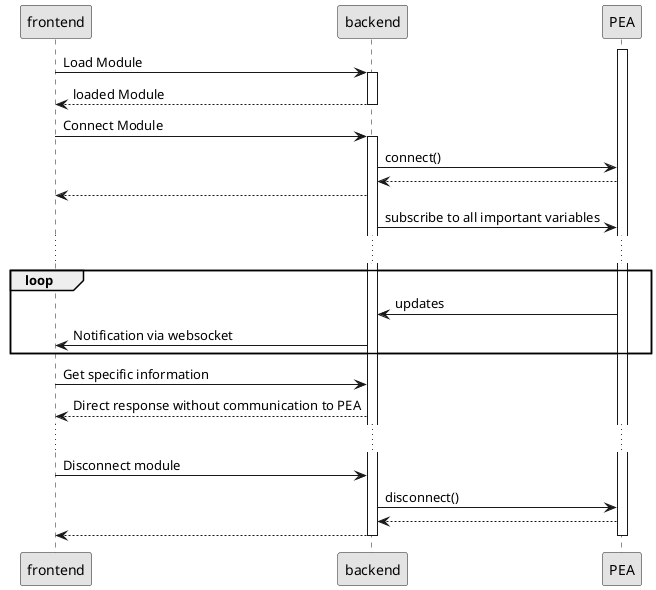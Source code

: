 @startuml

skinparam monochrome true

participant frontend
participant backend
participant PEA

activate PEA


frontend -> backend: Load Module
activate backend
frontend <-- backend: loaded Module
deactivate backend

frontend -> backend: Connect Module
activate backend
backend -> PEA: connect()
backend <-- PEA
frontend <-- backend
backend -> PEA: subscribe to all important variables
...

loop
backend <- PEA: updates
frontend <- backend: Notification via websocket
end
frontend -> backend: Get specific information
frontend <-- backend: Direct response without communication to PEA

...

frontend -> backend: Disconnect module
backend -> PEA: disconnect()
backend <-- PEA
frontend <-- backend
deactivate backend


deactivate PEA

@enduml